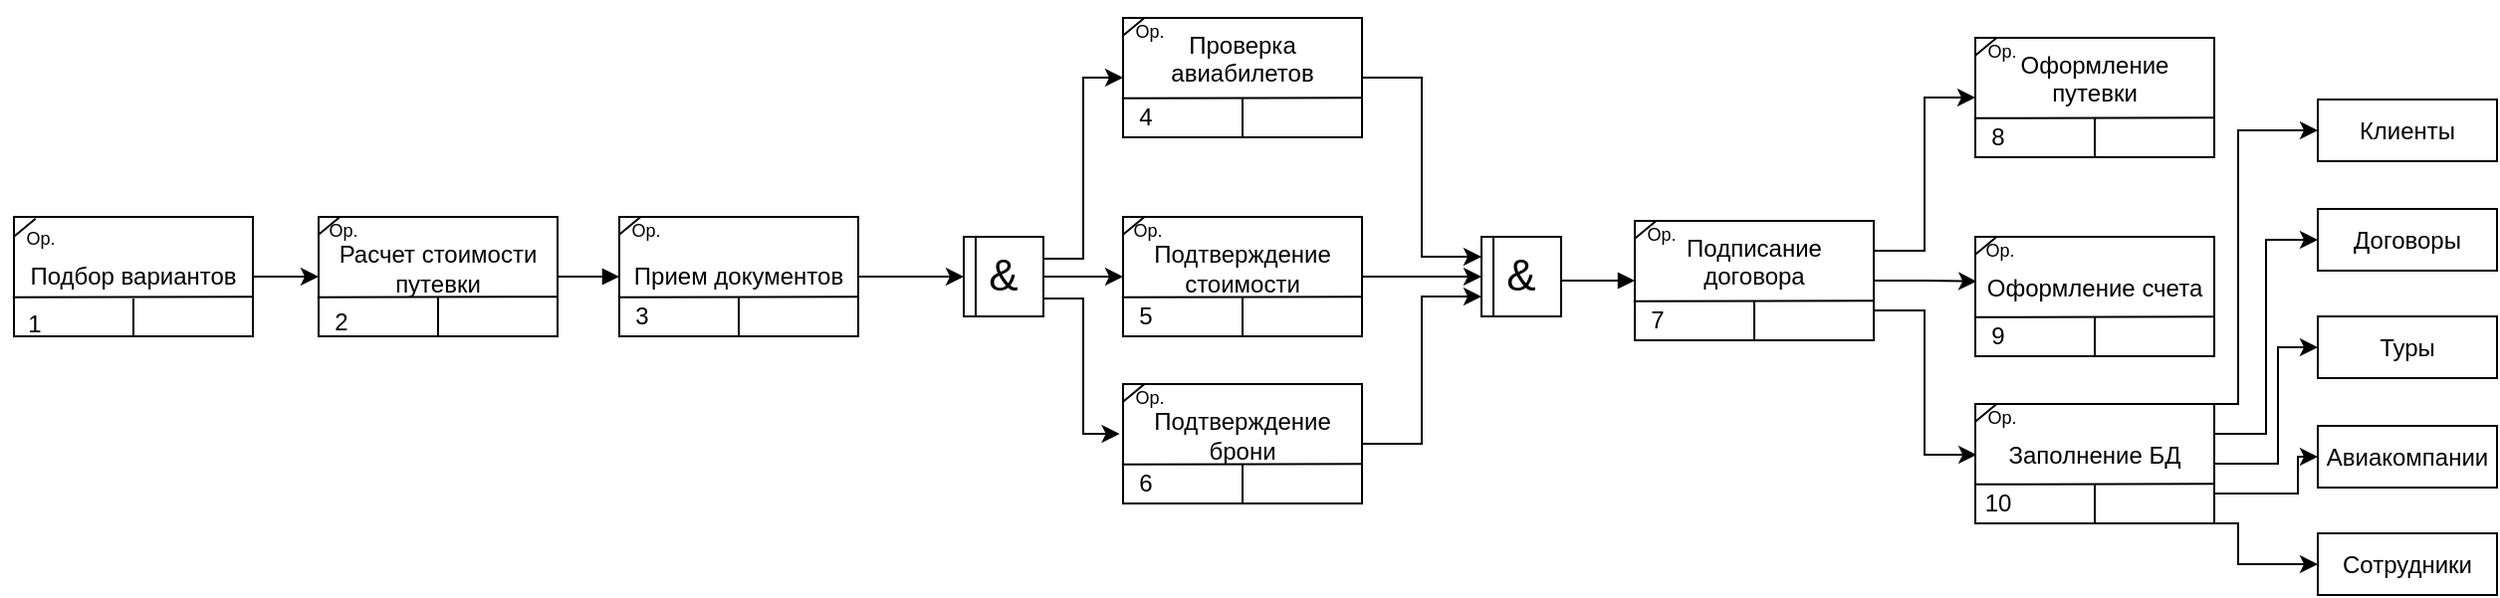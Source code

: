 <mxfile version="22.0.4" type="device">
  <diagram name="Страница — 1" id="WWFIttpyqDHJLRL3OZ9Y">
    <mxGraphModel dx="287" dy="459" grid="0" gridSize="10" guides="1" tooltips="1" connect="1" arrows="1" fold="1" page="1" pageScale="1" pageWidth="1169" pageHeight="827" math="0" shadow="0">
      <root>
        <mxCell id="0" />
        <mxCell id="1" parent="0" />
        <mxCell id="CVACN4eL21JfhFZE7ort-9" style="edgeStyle=orthogonalEdgeStyle;rounded=0;orthogonalLoop=1;jettySize=auto;html=1;" parent="1" source="CVACN4eL21JfhFZE7ort-1" edge="1">
          <mxGeometry relative="1" as="geometry">
            <mxPoint x="677" y="179" as="targetPoint" />
          </mxGeometry>
        </mxCell>
        <mxCell id="CVACN4eL21JfhFZE7ort-1" value="Прием документов" style="rounded=0;whiteSpace=wrap;html=1;" parent="1" vertex="1">
          <mxGeometry x="504" y="149" width="120" height="60" as="geometry" />
        </mxCell>
        <mxCell id="CVACN4eL21JfhFZE7ort-2" value="" style="endArrow=none;html=1;rounded=0;exitX=0.006;exitY=0.169;exitDx=0;exitDy=0;exitPerimeter=0;entryX=0.099;entryY=0.015;entryDx=0;entryDy=0;entryPerimeter=0;" parent="1" edge="1">
          <mxGeometry width="50" height="50" relative="1" as="geometry">
            <mxPoint x="503.72" y="158.14" as="sourcePoint" />
            <mxPoint x="514.88" y="148.9" as="targetPoint" />
          </mxGeometry>
        </mxCell>
        <mxCell id="CVACN4eL21JfhFZE7ort-3" value="&lt;font style=&quot;font-size: 9px;&quot;&gt;Ор.&lt;/font&gt;" style="text;html=1;align=center;verticalAlign=middle;resizable=0;points=[];autosize=1;strokeColor=none;fillColor=none;" parent="1" vertex="1">
          <mxGeometry x="497" y="140" width="40" height="30" as="geometry" />
        </mxCell>
        <mxCell id="CVACN4eL21JfhFZE7ort-4" value="" style="endArrow=none;html=1;rounded=0;exitX=-0.005;exitY=0.673;exitDx=0;exitDy=0;exitPerimeter=0;entryX=1;entryY=0.668;entryDx=0;entryDy=0;entryPerimeter=0;" parent="1" source="CVACN4eL21JfhFZE7ort-1" target="CVACN4eL21JfhFZE7ort-1" edge="1">
          <mxGeometry width="50" height="50" relative="1" as="geometry">
            <mxPoint x="684" y="229" as="sourcePoint" />
            <mxPoint x="734" y="179" as="targetPoint" />
          </mxGeometry>
        </mxCell>
        <mxCell id="CVACN4eL21JfhFZE7ort-6" value="" style="endArrow=none;html=1;rounded=0;exitX=0.5;exitY=1;exitDx=0;exitDy=0;" parent="1" source="CVACN4eL21JfhFZE7ort-1" edge="1">
          <mxGeometry width="50" height="50" relative="1" as="geometry">
            <mxPoint x="674" y="229" as="sourcePoint" />
            <mxPoint x="564" y="189" as="targetPoint" />
          </mxGeometry>
        </mxCell>
        <mxCell id="CVACN4eL21JfhFZE7ort-7" value="3" style="text;html=1;align=center;verticalAlign=middle;resizable=0;points=[];autosize=1;strokeColor=none;fillColor=none;" parent="1" vertex="1">
          <mxGeometry x="502" y="186" width="25" height="26" as="geometry" />
        </mxCell>
        <mxCell id="CVACN4eL21JfhFZE7ort-36" style="edgeStyle=orthogonalEdgeStyle;rounded=0;orthogonalLoop=1;jettySize=auto;html=1;entryX=0;entryY=0.5;entryDx=0;entryDy=0;" parent="1" source="CVACN4eL21JfhFZE7ort-10" target="CVACN4eL21JfhFZE7ort-12" edge="1">
          <mxGeometry relative="1" as="geometry">
            <Array as="points">
              <mxPoint x="737" y="170" />
              <mxPoint x="737" y="79" />
            </Array>
          </mxGeometry>
        </mxCell>
        <mxCell id="CVACN4eL21JfhFZE7ort-37" style="edgeStyle=orthogonalEdgeStyle;rounded=0;orthogonalLoop=1;jettySize=auto;html=1;entryX=-0.014;entryY=0.433;entryDx=0;entryDy=0;entryPerimeter=0;" parent="1" source="CVACN4eL21JfhFZE7ort-10" target="CVACN4eL21JfhFZE7ort-30" edge="1">
          <mxGeometry relative="1" as="geometry">
            <Array as="points">
              <mxPoint x="737" y="190" />
              <mxPoint x="737" y="258" />
              <mxPoint x="755" y="258" />
            </Array>
          </mxGeometry>
        </mxCell>
        <mxCell id="CVACN4eL21JfhFZE7ort-38" style="edgeStyle=orthogonalEdgeStyle;rounded=0;orthogonalLoop=1;jettySize=auto;html=1;exitX=1;exitY=0.5;exitDx=0;exitDy=0;entryX=0;entryY=0.5;entryDx=0;entryDy=0;" parent="1" source="CVACN4eL21JfhFZE7ort-10" target="CVACN4eL21JfhFZE7ort-18" edge="1">
          <mxGeometry relative="1" as="geometry" />
        </mxCell>
        <mxCell id="CVACN4eL21JfhFZE7ort-10" value="&lt;font style=&quot;font-size: 22px;&quot;&gt;&amp;amp;&lt;/font&gt;" style="whiteSpace=wrap;html=1;aspect=fixed;" parent="1" vertex="1">
          <mxGeometry x="677" y="159" width="40" height="40" as="geometry" />
        </mxCell>
        <mxCell id="CVACN4eL21JfhFZE7ort-11" value="" style="endArrow=none;html=1;rounded=0;entryX=0.25;entryY=0;entryDx=0;entryDy=0;exitX=0.25;exitY=1;exitDx=0;exitDy=0;" parent="1" edge="1">
          <mxGeometry width="50" height="50" relative="1" as="geometry">
            <mxPoint x="683" y="199" as="sourcePoint" />
            <mxPoint x="683" y="159" as="targetPoint" />
          </mxGeometry>
        </mxCell>
        <mxCell id="CVACN4eL21JfhFZE7ort-42" style="edgeStyle=orthogonalEdgeStyle;rounded=0;orthogonalLoop=1;jettySize=auto;html=1;entryX=0;entryY=0.25;entryDx=0;entryDy=0;" parent="1" source="CVACN4eL21JfhFZE7ort-12" target="CVACN4eL21JfhFZE7ort-39" edge="1">
          <mxGeometry relative="1" as="geometry" />
        </mxCell>
        <mxCell id="CVACN4eL21JfhFZE7ort-12" value="Проверка авиабилетов" style="rounded=0;whiteSpace=wrap;html=1;verticalAlign=top;" parent="1" vertex="1">
          <mxGeometry x="757" y="49" width="120" height="60" as="geometry" />
        </mxCell>
        <mxCell id="CVACN4eL21JfhFZE7ort-13" value="" style="endArrow=none;html=1;rounded=0;exitX=0.006;exitY=0.169;exitDx=0;exitDy=0;exitPerimeter=0;entryX=0.099;entryY=0.015;entryDx=0;entryDy=0;entryPerimeter=0;" parent="1" edge="1">
          <mxGeometry width="50" height="50" relative="1" as="geometry">
            <mxPoint x="756.72" y="58.14" as="sourcePoint" />
            <mxPoint x="767.88" y="48.9" as="targetPoint" />
          </mxGeometry>
        </mxCell>
        <mxCell id="CVACN4eL21JfhFZE7ort-14" value="&lt;font style=&quot;font-size: 9px;&quot;&gt;Ор.&lt;/font&gt;" style="text;html=1;align=center;verticalAlign=middle;resizable=0;points=[];autosize=1;strokeColor=none;fillColor=none;" parent="1" vertex="1">
          <mxGeometry x="750" y="40" width="40" height="30" as="geometry" />
        </mxCell>
        <mxCell id="CVACN4eL21JfhFZE7ort-15" value="" style="endArrow=none;html=1;rounded=0;exitX=-0.005;exitY=0.673;exitDx=0;exitDy=0;exitPerimeter=0;entryX=1;entryY=0.668;entryDx=0;entryDy=0;entryPerimeter=0;" parent="1" source="CVACN4eL21JfhFZE7ort-12" target="CVACN4eL21JfhFZE7ort-12" edge="1">
          <mxGeometry width="50" height="50" relative="1" as="geometry">
            <mxPoint x="937" y="129" as="sourcePoint" />
            <mxPoint x="987" y="79" as="targetPoint" />
          </mxGeometry>
        </mxCell>
        <mxCell id="CVACN4eL21JfhFZE7ort-16" value="" style="endArrow=none;html=1;rounded=0;exitX=0.5;exitY=1;exitDx=0;exitDy=0;" parent="1" source="CVACN4eL21JfhFZE7ort-12" edge="1">
          <mxGeometry width="50" height="50" relative="1" as="geometry">
            <mxPoint x="927" y="129" as="sourcePoint" />
            <mxPoint x="817" y="89" as="targetPoint" />
          </mxGeometry>
        </mxCell>
        <mxCell id="CVACN4eL21JfhFZE7ort-17" value="4" style="text;html=1;align=center;verticalAlign=middle;resizable=0;points=[];autosize=1;strokeColor=none;fillColor=none;" parent="1" vertex="1">
          <mxGeometry x="755" y="86" width="25" height="26" as="geometry" />
        </mxCell>
        <mxCell id="CVACN4eL21JfhFZE7ort-43" style="edgeStyle=orthogonalEdgeStyle;rounded=0;orthogonalLoop=1;jettySize=auto;html=1;exitX=1;exitY=0.5;exitDx=0;exitDy=0;entryX=0;entryY=0.5;entryDx=0;entryDy=0;" parent="1" source="CVACN4eL21JfhFZE7ort-18" target="CVACN4eL21JfhFZE7ort-39" edge="1">
          <mxGeometry relative="1" as="geometry" />
        </mxCell>
        <mxCell id="CVACN4eL21JfhFZE7ort-18" value="Подтверждение стоимости" style="rounded=0;whiteSpace=wrap;html=1;verticalAlign=middle;spacingBottom=9;" parent="1" vertex="1">
          <mxGeometry x="757" y="149" width="120" height="60" as="geometry" />
        </mxCell>
        <mxCell id="CVACN4eL21JfhFZE7ort-19" value="" style="endArrow=none;html=1;rounded=0;exitX=0.006;exitY=0.169;exitDx=0;exitDy=0;exitPerimeter=0;entryX=0.099;entryY=0.015;entryDx=0;entryDy=0;entryPerimeter=0;" parent="1" edge="1">
          <mxGeometry width="50" height="50" relative="1" as="geometry">
            <mxPoint x="756.72" y="158.14" as="sourcePoint" />
            <mxPoint x="767.88" y="148.9" as="targetPoint" />
          </mxGeometry>
        </mxCell>
        <mxCell id="CVACN4eL21JfhFZE7ort-20" value="&lt;font style=&quot;font-size: 9px;&quot;&gt;Ор.&lt;/font&gt;" style="text;html=1;align=center;verticalAlign=middle;resizable=0;points=[];autosize=1;strokeColor=none;fillColor=none;" parent="1" vertex="1">
          <mxGeometry x="749" y="140" width="40" height="30" as="geometry" />
        </mxCell>
        <mxCell id="CVACN4eL21JfhFZE7ort-21" value="" style="endArrow=none;html=1;rounded=0;exitX=-0.005;exitY=0.673;exitDx=0;exitDy=0;exitPerimeter=0;entryX=1;entryY=0.668;entryDx=0;entryDy=0;entryPerimeter=0;" parent="1" source="CVACN4eL21JfhFZE7ort-18" target="CVACN4eL21JfhFZE7ort-18" edge="1">
          <mxGeometry width="50" height="50" relative="1" as="geometry">
            <mxPoint x="937" y="229" as="sourcePoint" />
            <mxPoint x="987" y="179" as="targetPoint" />
          </mxGeometry>
        </mxCell>
        <mxCell id="CVACN4eL21JfhFZE7ort-22" value="" style="endArrow=none;html=1;rounded=0;exitX=0.5;exitY=1;exitDx=0;exitDy=0;" parent="1" source="CVACN4eL21JfhFZE7ort-18" edge="1">
          <mxGeometry width="50" height="50" relative="1" as="geometry">
            <mxPoint x="927" y="229" as="sourcePoint" />
            <mxPoint x="817" y="189" as="targetPoint" />
          </mxGeometry>
        </mxCell>
        <mxCell id="CVACN4eL21JfhFZE7ort-23" value="5" style="text;html=1;align=center;verticalAlign=middle;resizable=0;points=[];autosize=1;strokeColor=none;fillColor=none;" parent="1" vertex="1">
          <mxGeometry x="755" y="186" width="25" height="26" as="geometry" />
        </mxCell>
        <mxCell id="CVACN4eL21JfhFZE7ort-44" style="edgeStyle=orthogonalEdgeStyle;rounded=0;orthogonalLoop=1;jettySize=auto;html=1;entryX=0;entryY=0.75;entryDx=0;entryDy=0;" parent="1" source="CVACN4eL21JfhFZE7ort-30" target="CVACN4eL21JfhFZE7ort-39" edge="1">
          <mxGeometry relative="1" as="geometry" />
        </mxCell>
        <mxCell id="CVACN4eL21JfhFZE7ort-30" value="Подтверждение брони" style="rounded=0;whiteSpace=wrap;html=1;spacingBottom=9;" parent="1" vertex="1">
          <mxGeometry x="757" y="233" width="120" height="60" as="geometry" />
        </mxCell>
        <mxCell id="CVACN4eL21JfhFZE7ort-31" value="" style="endArrow=none;html=1;rounded=0;exitX=0.006;exitY=0.169;exitDx=0;exitDy=0;exitPerimeter=0;entryX=0.099;entryY=0.015;entryDx=0;entryDy=0;entryPerimeter=0;" parent="1" edge="1">
          <mxGeometry width="50" height="50" relative="1" as="geometry">
            <mxPoint x="756.72" y="242.14" as="sourcePoint" />
            <mxPoint x="767.88" y="232.9" as="targetPoint" />
          </mxGeometry>
        </mxCell>
        <mxCell id="CVACN4eL21JfhFZE7ort-32" value="&lt;font style=&quot;font-size: 9px;&quot;&gt;Ор.&lt;/font&gt;" style="text;html=1;align=center;verticalAlign=middle;resizable=0;points=[];autosize=1;strokeColor=none;fillColor=none;" parent="1" vertex="1">
          <mxGeometry x="750" y="224" width="40" height="30" as="geometry" />
        </mxCell>
        <mxCell id="CVACN4eL21JfhFZE7ort-33" value="" style="endArrow=none;html=1;rounded=0;exitX=-0.005;exitY=0.673;exitDx=0;exitDy=0;exitPerimeter=0;entryX=1;entryY=0.668;entryDx=0;entryDy=0;entryPerimeter=0;" parent="1" source="CVACN4eL21JfhFZE7ort-30" target="CVACN4eL21JfhFZE7ort-30" edge="1">
          <mxGeometry width="50" height="50" relative="1" as="geometry">
            <mxPoint x="937" y="313" as="sourcePoint" />
            <mxPoint x="987" y="263" as="targetPoint" />
          </mxGeometry>
        </mxCell>
        <mxCell id="CVACN4eL21JfhFZE7ort-34" value="" style="endArrow=none;html=1;rounded=0;exitX=0.5;exitY=1;exitDx=0;exitDy=0;" parent="1" source="CVACN4eL21JfhFZE7ort-30" edge="1">
          <mxGeometry width="50" height="50" relative="1" as="geometry">
            <mxPoint x="927" y="313" as="sourcePoint" />
            <mxPoint x="817" y="273" as="targetPoint" />
          </mxGeometry>
        </mxCell>
        <mxCell id="CVACN4eL21JfhFZE7ort-35" value="6" style="text;html=1;align=center;verticalAlign=middle;resizable=0;points=[];autosize=1;strokeColor=none;fillColor=none;" parent="1" vertex="1">
          <mxGeometry x="755" y="270" width="25" height="26" as="geometry" />
        </mxCell>
        <mxCell id="CVACN4eL21JfhFZE7ort-39" value="&lt;font style=&quot;font-size: 22px;&quot;&gt;&amp;amp;&lt;/font&gt;" style="whiteSpace=wrap;html=1;aspect=fixed;" parent="1" vertex="1">
          <mxGeometry x="937" y="159" width="40" height="40" as="geometry" />
        </mxCell>
        <mxCell id="CVACN4eL21JfhFZE7ort-40" value="" style="endArrow=none;html=1;rounded=0;entryX=0.25;entryY=0;entryDx=0;entryDy=0;exitX=0.25;exitY=1;exitDx=0;exitDy=0;" parent="1" edge="1">
          <mxGeometry width="50" height="50" relative="1" as="geometry">
            <mxPoint x="943" y="199" as="sourcePoint" />
            <mxPoint x="943" y="159" as="targetPoint" />
          </mxGeometry>
        </mxCell>
        <mxCell id="CVACN4eL21JfhFZE7ort-45" value="Оформление путевки" style="rounded=0;whiteSpace=wrap;html=1;verticalAlign=top;" parent="1" vertex="1">
          <mxGeometry x="1185" y="59" width="120" height="60" as="geometry" />
        </mxCell>
        <mxCell id="CVACN4eL21JfhFZE7ort-46" value="" style="endArrow=none;html=1;rounded=0;exitX=0.006;exitY=0.169;exitDx=0;exitDy=0;exitPerimeter=0;entryX=0.099;entryY=0.015;entryDx=0;entryDy=0;entryPerimeter=0;" parent="1" edge="1">
          <mxGeometry width="50" height="50" relative="1" as="geometry">
            <mxPoint x="1184.72" y="68.14" as="sourcePoint" />
            <mxPoint x="1195.88" y="58.9" as="targetPoint" />
          </mxGeometry>
        </mxCell>
        <mxCell id="CVACN4eL21JfhFZE7ort-47" value="&lt;font style=&quot;font-size: 9px;&quot;&gt;Ор.&lt;/font&gt;" style="text;html=1;align=center;verticalAlign=middle;resizable=0;points=[];autosize=1;strokeColor=none;fillColor=none;" parent="1" vertex="1">
          <mxGeometry x="1178" y="50" width="40" height="30" as="geometry" />
        </mxCell>
        <mxCell id="CVACN4eL21JfhFZE7ort-48" value="" style="endArrow=none;html=1;rounded=0;exitX=-0.005;exitY=0.673;exitDx=0;exitDy=0;exitPerimeter=0;entryX=1;entryY=0.668;entryDx=0;entryDy=0;entryPerimeter=0;" parent="1" source="CVACN4eL21JfhFZE7ort-45" target="CVACN4eL21JfhFZE7ort-45" edge="1">
          <mxGeometry width="50" height="50" relative="1" as="geometry">
            <mxPoint x="1365" y="139" as="sourcePoint" />
            <mxPoint x="1415" y="89" as="targetPoint" />
          </mxGeometry>
        </mxCell>
        <mxCell id="CVACN4eL21JfhFZE7ort-49" value="" style="endArrow=none;html=1;rounded=0;exitX=0.5;exitY=1;exitDx=0;exitDy=0;" parent="1" source="CVACN4eL21JfhFZE7ort-45" edge="1">
          <mxGeometry width="50" height="50" relative="1" as="geometry">
            <mxPoint x="1355" y="139" as="sourcePoint" />
            <mxPoint x="1245" y="99" as="targetPoint" />
          </mxGeometry>
        </mxCell>
        <mxCell id="CVACN4eL21JfhFZE7ort-50" value="8" style="text;html=1;align=center;verticalAlign=middle;resizable=0;points=[];autosize=1;strokeColor=none;fillColor=none;" parent="1" vertex="1">
          <mxGeometry x="1183" y="96" width="25" height="26" as="geometry" />
        </mxCell>
        <mxCell id="CVACN4eL21JfhFZE7ort-51" value="Оформление счета" style="rounded=0;whiteSpace=wrap;html=1;verticalAlign=middle;spacingBottom=9;" parent="1" vertex="1">
          <mxGeometry x="1185" y="159" width="120" height="60" as="geometry" />
        </mxCell>
        <mxCell id="CVACN4eL21JfhFZE7ort-52" value="" style="endArrow=none;html=1;rounded=0;exitX=0.006;exitY=0.169;exitDx=0;exitDy=0;exitPerimeter=0;entryX=0.099;entryY=0.015;entryDx=0;entryDy=0;entryPerimeter=0;" parent="1" edge="1">
          <mxGeometry width="50" height="50" relative="1" as="geometry">
            <mxPoint x="1184.72" y="168.14" as="sourcePoint" />
            <mxPoint x="1195.88" y="158.9" as="targetPoint" />
          </mxGeometry>
        </mxCell>
        <mxCell id="CVACN4eL21JfhFZE7ort-53" value="&lt;font style=&quot;font-size: 9px;&quot;&gt;Ор.&lt;/font&gt;" style="text;html=1;align=center;verticalAlign=middle;resizable=0;points=[];autosize=1;strokeColor=none;fillColor=none;" parent="1" vertex="1">
          <mxGeometry x="1177" y="150" width="40" height="30" as="geometry" />
        </mxCell>
        <mxCell id="CVACN4eL21JfhFZE7ort-54" value="" style="endArrow=none;html=1;rounded=0;exitX=-0.005;exitY=0.673;exitDx=0;exitDy=0;exitPerimeter=0;entryX=1;entryY=0.668;entryDx=0;entryDy=0;entryPerimeter=0;" parent="1" source="CVACN4eL21JfhFZE7ort-51" target="CVACN4eL21JfhFZE7ort-51" edge="1">
          <mxGeometry width="50" height="50" relative="1" as="geometry">
            <mxPoint x="1365" y="239" as="sourcePoint" />
            <mxPoint x="1415" y="189" as="targetPoint" />
          </mxGeometry>
        </mxCell>
        <mxCell id="CVACN4eL21JfhFZE7ort-55" value="" style="endArrow=none;html=1;rounded=0;exitX=0.5;exitY=1;exitDx=0;exitDy=0;" parent="1" source="CVACN4eL21JfhFZE7ort-51" edge="1">
          <mxGeometry width="50" height="50" relative="1" as="geometry">
            <mxPoint x="1355" y="239" as="sourcePoint" />
            <mxPoint x="1245" y="199" as="targetPoint" />
          </mxGeometry>
        </mxCell>
        <mxCell id="CVACN4eL21JfhFZE7ort-56" value="9" style="text;html=1;align=center;verticalAlign=middle;resizable=0;points=[];autosize=1;strokeColor=none;fillColor=none;" parent="1" vertex="1">
          <mxGeometry x="1183" y="196" width="25" height="26" as="geometry" />
        </mxCell>
        <mxCell id="CVACN4eL21JfhFZE7ort-83" style="edgeStyle=orthogonalEdgeStyle;rounded=0;orthogonalLoop=1;jettySize=auto;html=1;exitX=1;exitY=0;exitDx=0;exitDy=0;entryX=0;entryY=0.5;entryDx=0;entryDy=0;" parent="1" source="CVACN4eL21JfhFZE7ort-57" target="CVACN4eL21JfhFZE7ort-76" edge="1">
          <mxGeometry relative="1" as="geometry">
            <Array as="points">
              <mxPoint x="1317" y="243" />
              <mxPoint x="1317" y="106" />
            </Array>
          </mxGeometry>
        </mxCell>
        <mxCell id="CVACN4eL21JfhFZE7ort-84" style="edgeStyle=orthogonalEdgeStyle;rounded=0;orthogonalLoop=1;jettySize=auto;html=1;exitX=1;exitY=0.25;exitDx=0;exitDy=0;entryX=0;entryY=0.5;entryDx=0;entryDy=0;" parent="1" source="CVACN4eL21JfhFZE7ort-57" target="CVACN4eL21JfhFZE7ort-77" edge="1">
          <mxGeometry relative="1" as="geometry" />
        </mxCell>
        <mxCell id="CVACN4eL21JfhFZE7ort-85" style="edgeStyle=orthogonalEdgeStyle;rounded=0;orthogonalLoop=1;jettySize=auto;html=1;exitX=1;exitY=0.5;exitDx=0;exitDy=0;entryX=0;entryY=0.5;entryDx=0;entryDy=0;" parent="1" source="CVACN4eL21JfhFZE7ort-57" target="CVACN4eL21JfhFZE7ort-78" edge="1">
          <mxGeometry relative="1" as="geometry">
            <Array as="points">
              <mxPoint x="1337" y="273" />
              <mxPoint x="1337" y="215" />
            </Array>
          </mxGeometry>
        </mxCell>
        <mxCell id="CVACN4eL21JfhFZE7ort-86" style="edgeStyle=orthogonalEdgeStyle;rounded=0;orthogonalLoop=1;jettySize=auto;html=1;exitX=1;exitY=0.75;exitDx=0;exitDy=0;entryX=0;entryY=0.5;entryDx=0;entryDy=0;" parent="1" source="CVACN4eL21JfhFZE7ort-57" target="CVACN4eL21JfhFZE7ort-79" edge="1">
          <mxGeometry relative="1" as="geometry">
            <Array as="points">
              <mxPoint x="1347" y="288" />
              <mxPoint x="1347" y="270" />
            </Array>
          </mxGeometry>
        </mxCell>
        <mxCell id="CVACN4eL21JfhFZE7ort-87" style="edgeStyle=orthogonalEdgeStyle;rounded=0;orthogonalLoop=1;jettySize=auto;html=1;exitX=1;exitY=1;exitDx=0;exitDy=0;entryX=0;entryY=0.5;entryDx=0;entryDy=0;" parent="1" source="CVACN4eL21JfhFZE7ort-57" target="CVACN4eL21JfhFZE7ort-80" edge="1">
          <mxGeometry relative="1" as="geometry">
            <Array as="points">
              <mxPoint x="1317" y="303" />
              <mxPoint x="1317" y="323" />
            </Array>
          </mxGeometry>
        </mxCell>
        <mxCell id="CVACN4eL21JfhFZE7ort-57" value="Заполнение БД" style="rounded=0;whiteSpace=wrap;html=1;spacingBottom=9;" parent="1" vertex="1">
          <mxGeometry x="1185" y="243" width="120" height="60" as="geometry" />
        </mxCell>
        <mxCell id="CVACN4eL21JfhFZE7ort-58" value="" style="endArrow=none;html=1;rounded=0;exitX=0.006;exitY=0.169;exitDx=0;exitDy=0;exitPerimeter=0;entryX=0.099;entryY=0.015;entryDx=0;entryDy=0;entryPerimeter=0;" parent="1" edge="1">
          <mxGeometry width="50" height="50" relative="1" as="geometry">
            <mxPoint x="1184.72" y="252.14" as="sourcePoint" />
            <mxPoint x="1195.88" y="242.9" as="targetPoint" />
          </mxGeometry>
        </mxCell>
        <mxCell id="CVACN4eL21JfhFZE7ort-59" value="&lt;font style=&quot;font-size: 9px;&quot;&gt;Ор.&lt;/font&gt;" style="text;html=1;align=center;verticalAlign=middle;resizable=0;points=[];autosize=1;strokeColor=none;fillColor=none;" parent="1" vertex="1">
          <mxGeometry x="1178" y="234" width="40" height="30" as="geometry" />
        </mxCell>
        <mxCell id="CVACN4eL21JfhFZE7ort-60" value="" style="endArrow=none;html=1;rounded=0;exitX=-0.005;exitY=0.673;exitDx=0;exitDy=0;exitPerimeter=0;entryX=1;entryY=0.668;entryDx=0;entryDy=0;entryPerimeter=0;" parent="1" source="CVACN4eL21JfhFZE7ort-57" target="CVACN4eL21JfhFZE7ort-57" edge="1">
          <mxGeometry width="50" height="50" relative="1" as="geometry">
            <mxPoint x="1365" y="323" as="sourcePoint" />
            <mxPoint x="1415" y="273" as="targetPoint" />
          </mxGeometry>
        </mxCell>
        <mxCell id="CVACN4eL21JfhFZE7ort-61" value="" style="endArrow=none;html=1;rounded=0;exitX=0.5;exitY=1;exitDx=0;exitDy=0;" parent="1" source="CVACN4eL21JfhFZE7ort-57" edge="1">
          <mxGeometry width="50" height="50" relative="1" as="geometry">
            <mxPoint x="1355" y="323" as="sourcePoint" />
            <mxPoint x="1245" y="283" as="targetPoint" />
          </mxGeometry>
        </mxCell>
        <mxCell id="CVACN4eL21JfhFZE7ort-62" value="10" style="text;html=1;align=center;verticalAlign=middle;resizable=0;points=[];autosize=1;strokeColor=none;fillColor=none;" parent="1" vertex="1">
          <mxGeometry x="1180" y="280" width="31" height="26" as="geometry" />
        </mxCell>
        <mxCell id="CVACN4eL21JfhFZE7ort-72" style="edgeStyle=orthogonalEdgeStyle;rounded=0;orthogonalLoop=1;jettySize=auto;html=1;exitX=0;exitY=0.5;exitDx=0;exitDy=0;entryX=1;entryY=0.5;entryDx=0;entryDy=0;startArrow=block;startFill=1;endArrow=none;endFill=0;" parent="1" source="CVACN4eL21JfhFZE7ort-63" target="CVACN4eL21JfhFZE7ort-39" edge="1">
          <mxGeometry relative="1" as="geometry" />
        </mxCell>
        <mxCell id="CVACN4eL21JfhFZE7ort-73" style="edgeStyle=orthogonalEdgeStyle;rounded=0;orthogonalLoop=1;jettySize=auto;html=1;exitX=1;exitY=0.25;exitDx=0;exitDy=0;entryX=0;entryY=0.5;entryDx=0;entryDy=0;" parent="1" source="CVACN4eL21JfhFZE7ort-63" target="CVACN4eL21JfhFZE7ort-45" edge="1">
          <mxGeometry relative="1" as="geometry" />
        </mxCell>
        <mxCell id="CVACN4eL21JfhFZE7ort-63" value="Подписание договора" style="rounded=0;whiteSpace=wrap;html=1;verticalAlign=top;" parent="1" vertex="1">
          <mxGeometry x="1014" y="151" width="120" height="60" as="geometry" />
        </mxCell>
        <mxCell id="CVACN4eL21JfhFZE7ort-64" value="" style="endArrow=none;html=1;rounded=0;exitX=0.006;exitY=0.169;exitDx=0;exitDy=0;exitPerimeter=0;entryX=0.099;entryY=0.015;entryDx=0;entryDy=0;entryPerimeter=0;" parent="1" edge="1">
          <mxGeometry width="50" height="50" relative="1" as="geometry">
            <mxPoint x="1013.72" y="160.14" as="sourcePoint" />
            <mxPoint x="1024.88" y="150.9" as="targetPoint" />
          </mxGeometry>
        </mxCell>
        <mxCell id="CVACN4eL21JfhFZE7ort-65" value="&lt;font style=&quot;font-size: 9px;&quot;&gt;Ор.&lt;/font&gt;" style="text;html=1;align=center;verticalAlign=middle;resizable=0;points=[];autosize=1;strokeColor=none;fillColor=none;" parent="1" vertex="1">
          <mxGeometry x="1007" y="142" width="40" height="30" as="geometry" />
        </mxCell>
        <mxCell id="CVACN4eL21JfhFZE7ort-66" value="" style="endArrow=none;html=1;rounded=0;exitX=-0.005;exitY=0.673;exitDx=0;exitDy=0;exitPerimeter=0;entryX=1;entryY=0.668;entryDx=0;entryDy=0;entryPerimeter=0;" parent="1" source="CVACN4eL21JfhFZE7ort-63" target="CVACN4eL21JfhFZE7ort-63" edge="1">
          <mxGeometry width="50" height="50" relative="1" as="geometry">
            <mxPoint x="1194" y="231" as="sourcePoint" />
            <mxPoint x="1244" y="181" as="targetPoint" />
          </mxGeometry>
        </mxCell>
        <mxCell id="CVACN4eL21JfhFZE7ort-67" value="" style="endArrow=none;html=1;rounded=0;exitX=0.5;exitY=1;exitDx=0;exitDy=0;" parent="1" source="CVACN4eL21JfhFZE7ort-63" edge="1">
          <mxGeometry width="50" height="50" relative="1" as="geometry">
            <mxPoint x="1184" y="231" as="sourcePoint" />
            <mxPoint x="1074" y="191" as="targetPoint" />
          </mxGeometry>
        </mxCell>
        <mxCell id="CVACN4eL21JfhFZE7ort-68" value="7" style="text;html=1;align=center;verticalAlign=middle;resizable=0;points=[];autosize=1;strokeColor=none;fillColor=none;" parent="1" vertex="1">
          <mxGeometry x="1012" y="188" width="25" height="26" as="geometry" />
        </mxCell>
        <mxCell id="CVACN4eL21JfhFZE7ort-74" style="edgeStyle=orthogonalEdgeStyle;rounded=0;orthogonalLoop=1;jettySize=auto;html=1;entryX=0.005;entryY=0.373;entryDx=0;entryDy=0;entryPerimeter=0;" parent="1" source="CVACN4eL21JfhFZE7ort-63" target="CVACN4eL21JfhFZE7ort-51" edge="1">
          <mxGeometry relative="1" as="geometry" />
        </mxCell>
        <mxCell id="CVACN4eL21JfhFZE7ort-75" style="edgeStyle=orthogonalEdgeStyle;rounded=0;orthogonalLoop=1;jettySize=auto;html=1;exitX=1;exitY=0.75;exitDx=0;exitDy=0;entryX=0.005;entryY=0.425;entryDx=0;entryDy=0;entryPerimeter=0;" parent="1" source="CVACN4eL21JfhFZE7ort-63" target="CVACN4eL21JfhFZE7ort-57" edge="1">
          <mxGeometry relative="1" as="geometry" />
        </mxCell>
        <mxCell id="CVACN4eL21JfhFZE7ort-76" value="Клиенты" style="rounded=0;whiteSpace=wrap;html=1;" parent="1" vertex="1">
          <mxGeometry x="1357" y="90" width="90" height="31" as="geometry" />
        </mxCell>
        <mxCell id="CVACN4eL21JfhFZE7ort-77" value="Договоры" style="rounded=0;whiteSpace=wrap;html=1;" parent="1" vertex="1">
          <mxGeometry x="1357" y="145" width="90" height="31" as="geometry" />
        </mxCell>
        <mxCell id="CVACN4eL21JfhFZE7ort-78" value="Туры" style="rounded=0;whiteSpace=wrap;html=1;" parent="1" vertex="1">
          <mxGeometry x="1357" y="199" width="90" height="31" as="geometry" />
        </mxCell>
        <mxCell id="CVACN4eL21JfhFZE7ort-79" value="Авиакомпании" style="rounded=0;whiteSpace=wrap;html=1;" parent="1" vertex="1">
          <mxGeometry x="1357" y="254" width="90" height="31" as="geometry" />
        </mxCell>
        <mxCell id="CVACN4eL21JfhFZE7ort-80" value="Сотрудники" style="rounded=0;whiteSpace=wrap;html=1;" parent="1" vertex="1">
          <mxGeometry x="1357" y="308" width="90" height="31" as="geometry" />
        </mxCell>
        <mxCell id="FlXF2oTqw4EqkKI8IlGu-1" style="edgeStyle=orthogonalEdgeStyle;rounded=0;orthogonalLoop=1;jettySize=auto;html=1;entryX=0;entryY=0.5;entryDx=0;entryDy=0;" parent="1" source="CVACN4eL21JfhFZE7ort-88" target="CVACN4eL21JfhFZE7ort-120" edge="1">
          <mxGeometry relative="1" as="geometry">
            <mxPoint x="286" y="180" as="targetPoint" />
          </mxGeometry>
        </mxCell>
        <mxCell id="CVACN4eL21JfhFZE7ort-88" value="Подбор вариантов" style="rounded=0;whiteSpace=wrap;html=1;" parent="1" vertex="1">
          <mxGeometry x="200" y="149" width="120" height="60" as="geometry" />
        </mxCell>
        <mxCell id="CVACN4eL21JfhFZE7ort-89" value="" style="endArrow=none;html=1;rounded=0;exitX=0.006;exitY=0.169;exitDx=0;exitDy=0;exitPerimeter=0;entryX=0.099;entryY=0.015;entryDx=0;entryDy=0;entryPerimeter=0;" parent="1" edge="1">
          <mxGeometry width="50" height="50" relative="1" as="geometry">
            <mxPoint x="199.72" y="159.14" as="sourcePoint" />
            <mxPoint x="210.88" y="149.9" as="targetPoint" />
          </mxGeometry>
        </mxCell>
        <mxCell id="CVACN4eL21JfhFZE7ort-90" value="&lt;font style=&quot;font-size: 9px;&quot;&gt;Ор.&lt;/font&gt;" style="text;html=1;align=center;verticalAlign=middle;resizable=0;points=[];autosize=1;strokeColor=none;fillColor=none;" parent="1" vertex="1">
          <mxGeometry x="193" y="144" width="40" height="30" as="geometry" />
        </mxCell>
        <mxCell id="CVACN4eL21JfhFZE7ort-91" value="" style="endArrow=none;html=1;rounded=0;exitX=-0.005;exitY=0.673;exitDx=0;exitDy=0;exitPerimeter=0;entryX=1;entryY=0.668;entryDx=0;entryDy=0;entryPerimeter=0;" parent="1" source="CVACN4eL21JfhFZE7ort-88" target="CVACN4eL21JfhFZE7ort-88" edge="1">
          <mxGeometry width="50" height="50" relative="1" as="geometry">
            <mxPoint x="380" y="230" as="sourcePoint" />
            <mxPoint x="430" y="180" as="targetPoint" />
          </mxGeometry>
        </mxCell>
        <mxCell id="CVACN4eL21JfhFZE7ort-92" value="" style="endArrow=none;html=1;rounded=0;exitX=0.5;exitY=1;exitDx=0;exitDy=0;" parent="1" source="CVACN4eL21JfhFZE7ort-88" edge="1">
          <mxGeometry width="50" height="50" relative="1" as="geometry">
            <mxPoint x="370" y="230" as="sourcePoint" />
            <mxPoint x="260" y="190" as="targetPoint" />
          </mxGeometry>
        </mxCell>
        <mxCell id="CVACN4eL21JfhFZE7ort-93" value="1" style="text;html=1;align=center;verticalAlign=middle;resizable=0;points=[];autosize=1;strokeColor=none;fillColor=none;" parent="1" vertex="1">
          <mxGeometry x="195" y="188" width="30" height="30" as="geometry" />
        </mxCell>
        <mxCell id="CVACN4eL21JfhFZE7ort-120" value="Расчет стоимости путевки" style="rounded=0;whiteSpace=wrap;html=1;verticalAlign=middle;spacingBottom=9;" parent="1" vertex="1">
          <mxGeometry x="353" y="149" width="120" height="60" as="geometry" />
        </mxCell>
        <mxCell id="CVACN4eL21JfhFZE7ort-121" value="" style="endArrow=none;html=1;rounded=0;exitX=0.006;exitY=0.169;exitDx=0;exitDy=0;exitPerimeter=0;entryX=0.099;entryY=0.015;entryDx=0;entryDy=0;entryPerimeter=0;" parent="1" edge="1">
          <mxGeometry width="50" height="50" relative="1" as="geometry">
            <mxPoint x="352.72" y="158.14" as="sourcePoint" />
            <mxPoint x="363.88" y="148.9" as="targetPoint" />
          </mxGeometry>
        </mxCell>
        <mxCell id="CVACN4eL21JfhFZE7ort-122" value="&lt;font style=&quot;font-size: 9px;&quot;&gt;Ор.&lt;/font&gt;" style="text;html=1;align=center;verticalAlign=middle;resizable=0;points=[];autosize=1;strokeColor=none;fillColor=none;" parent="1" vertex="1">
          <mxGeometry x="345" y="140" width="40" height="30" as="geometry" />
        </mxCell>
        <mxCell id="CVACN4eL21JfhFZE7ort-123" value="" style="endArrow=none;html=1;rounded=0;exitX=-0.005;exitY=0.673;exitDx=0;exitDy=0;exitPerimeter=0;entryX=1;entryY=0.668;entryDx=0;entryDy=0;entryPerimeter=0;" parent="1" source="CVACN4eL21JfhFZE7ort-120" target="CVACN4eL21JfhFZE7ort-120" edge="1">
          <mxGeometry width="50" height="50" relative="1" as="geometry">
            <mxPoint x="533" y="229" as="sourcePoint" />
            <mxPoint x="583" y="179" as="targetPoint" />
          </mxGeometry>
        </mxCell>
        <mxCell id="CVACN4eL21JfhFZE7ort-124" value="" style="endArrow=none;html=1;rounded=0;exitX=0.5;exitY=1;exitDx=0;exitDy=0;" parent="1" source="CVACN4eL21JfhFZE7ort-120" edge="1">
          <mxGeometry width="50" height="50" relative="1" as="geometry">
            <mxPoint x="523" y="229" as="sourcePoint" />
            <mxPoint x="413" y="189" as="targetPoint" />
          </mxGeometry>
        </mxCell>
        <mxCell id="CVACN4eL21JfhFZE7ort-125" value="2" style="text;html=1;align=center;verticalAlign=middle;resizable=0;points=[];autosize=1;strokeColor=none;fillColor=none;" parent="1" vertex="1">
          <mxGeometry x="351" y="189" width="25" height="26" as="geometry" />
        </mxCell>
        <mxCell id="CVACN4eL21JfhFZE7ort-130" style="edgeStyle=orthogonalEdgeStyle;rounded=0;orthogonalLoop=1;jettySize=auto;html=1;exitX=0;exitY=0.5;exitDx=0;exitDy=0;entryX=1;entryY=0.5;entryDx=0;entryDy=0;startArrow=block;startFill=1;endArrow=none;endFill=0;" parent="1" source="CVACN4eL21JfhFZE7ort-1" target="CVACN4eL21JfhFZE7ort-120" edge="1">
          <mxGeometry relative="1" as="geometry">
            <mxPoint x="416.0" y="178" as="sourcePoint" />
          </mxGeometry>
        </mxCell>
      </root>
    </mxGraphModel>
  </diagram>
</mxfile>
